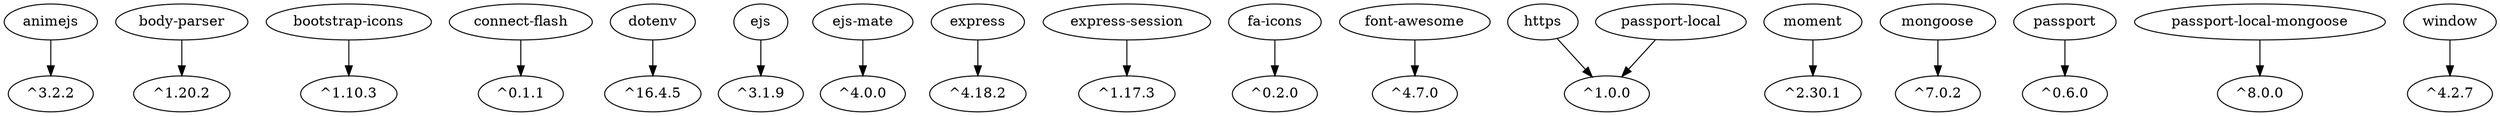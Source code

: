digraph dependencies {
    "animejs" -> { "^3.2.2" };
    "body-parser" -> { "^1.20.2" };
    "bootstrap-icons" -> { "^1.10.3" };
    "connect-flash" -> { "^0.1.1" };
    "dotenv" -> { "^16.4.5" };
    "ejs" -> { "^3.1.9" };
    "ejs-mate" -> { "^4.0.0" };
    "express" -> { "^4.18.2" };
    "express-session" -> { "^1.17.3" };
    "fa-icons" -> { "^0.2.0" };
    "font-awesome" -> { "^4.7.0" };
    "https" -> { "^1.0.0" };
    "moment" -> { "^2.30.1" };
    "mongoose" -> { "^7.0.2" };
    "passport" -> { "^0.6.0" };
    "passport-local" -> { "^1.0.0" };
    "passport-local-mongoose" -> { "^8.0.0" };
    "window" -> { "^4.2.7" };
}